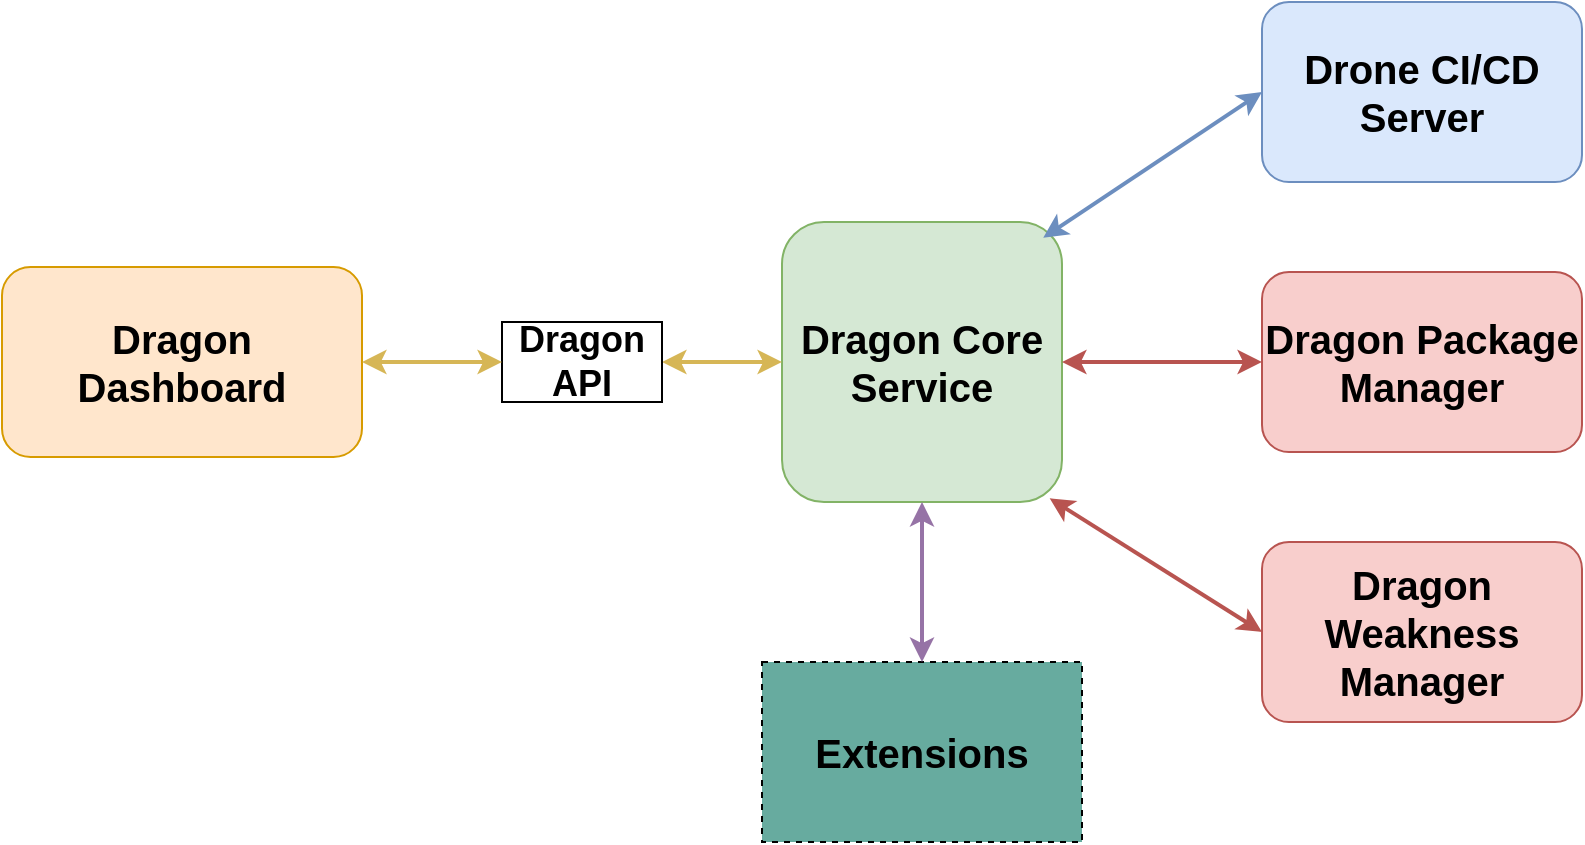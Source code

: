 <mxfile version="13.5.5" type="github">
  <diagram id="C5RBs43oDa-KdzZeNtuy" name="Page-1">
    <mxGraphModel dx="1865" dy="676" grid="1" gridSize="10" guides="1" tooltips="1" connect="1" arrows="1" fold="1" page="1" pageScale="1" pageWidth="827" pageHeight="1169" math="0" shadow="0">
      <root>
        <mxCell id="WIyWlLk6GJQsqaUBKTNV-0" />
        <mxCell id="WIyWlLk6GJQsqaUBKTNV-1" parent="WIyWlLk6GJQsqaUBKTNV-0" />
        <mxCell id="WIyWlLk6GJQsqaUBKTNV-11" value="Dragon Core Service" style="rounded=1;whiteSpace=wrap;html=1;fontSize=20;glass=0;strokeWidth=1;shadow=0;fillColor=#d5e8d4;strokeColor=#82b366;fontStyle=1" parent="WIyWlLk6GJQsqaUBKTNV-1" vertex="1">
          <mxGeometry x="330" y="260" width="140" height="140" as="geometry" />
        </mxCell>
        <mxCell id="JgMOYt_WV_tY0wUPM0YX-0" value="Drone CI/CD Server" style="rounded=1;whiteSpace=wrap;html=1;fontSize=20;fontStyle=1;fillColor=#dae8fc;strokeColor=#6c8ebf;" vertex="1" parent="WIyWlLk6GJQsqaUBKTNV-1">
          <mxGeometry x="570" y="150" width="160" height="90" as="geometry" />
        </mxCell>
        <mxCell id="JgMOYt_WV_tY0wUPM0YX-1" value="Dragon Package Manager" style="rounded=1;whiteSpace=wrap;html=1;fontStyle=1;fontSize=20;fillColor=#f8cecc;strokeColor=#b85450;" vertex="1" parent="WIyWlLk6GJQsqaUBKTNV-1">
          <mxGeometry x="570" y="285" width="160" height="90" as="geometry" />
        </mxCell>
        <mxCell id="JgMOYt_WV_tY0wUPM0YX-2" value="Dragon Dashboard" style="rounded=1;whiteSpace=wrap;html=1;fontSize=20;fontStyle=1;fillColor=#ffe6cc;strokeColor=#d79b00;" vertex="1" parent="WIyWlLk6GJQsqaUBKTNV-1">
          <mxGeometry x="-60" y="282.5" width="180" height="95" as="geometry" />
        </mxCell>
        <mxCell id="JgMOYt_WV_tY0wUPM0YX-3" value="Dragon Weakness Manager" style="rounded=1;whiteSpace=wrap;html=1;fontSize=20;fillColor=#f8cecc;strokeColor=#b85450;fontStyle=1" vertex="1" parent="WIyWlLk6GJQsqaUBKTNV-1">
          <mxGeometry x="570" y="420" width="160" height="90" as="geometry" />
        </mxCell>
        <mxCell id="JgMOYt_WV_tY0wUPM0YX-7" value="" style="endArrow=classic;startArrow=classic;html=1;entryX=0;entryY=0.5;entryDx=0;entryDy=0;exitX=1;exitY=0.5;exitDx=0;exitDy=0;strokeWidth=2;fillColor=#fff2cc;strokeColor=#d6b656;" edge="1" parent="WIyWlLk6GJQsqaUBKTNV-1" source="JgMOYt_WV_tY0wUPM0YX-12" target="WIyWlLk6GJQsqaUBKTNV-11">
          <mxGeometry width="50" height="50" relative="1" as="geometry">
            <mxPoint x="250" y="360" as="sourcePoint" />
            <mxPoint x="300" y="310" as="targetPoint" />
          </mxGeometry>
        </mxCell>
        <mxCell id="JgMOYt_WV_tY0wUPM0YX-12" value="Dragon API" style="rounded=0;whiteSpace=wrap;html=1;fontSize=18;fontStyle=1" vertex="1" parent="WIyWlLk6GJQsqaUBKTNV-1">
          <mxGeometry x="190" y="310" width="80" height="40" as="geometry" />
        </mxCell>
        <mxCell id="JgMOYt_WV_tY0wUPM0YX-13" value="" style="endArrow=classic;startArrow=classic;html=1;entryX=0;entryY=0.5;entryDx=0;entryDy=0;exitX=1;exitY=0.5;exitDx=0;exitDy=0;strokeWidth=2;fillColor=#fff2cc;strokeColor=#d6b656;" edge="1" parent="WIyWlLk6GJQsqaUBKTNV-1" source="JgMOYt_WV_tY0wUPM0YX-2" target="JgMOYt_WV_tY0wUPM0YX-12">
          <mxGeometry width="50" height="50" relative="1" as="geometry">
            <mxPoint x="120" y="330" as="sourcePoint" />
            <mxPoint x="330" y="330" as="targetPoint" />
          </mxGeometry>
        </mxCell>
        <mxCell id="JgMOYt_WV_tY0wUPM0YX-14" value="" style="endArrow=classic;startArrow=classic;html=1;strokeWidth=2;entryX=0;entryY=0.5;entryDx=0;entryDy=0;exitX=0.933;exitY=0.056;exitDx=0;exitDy=0;exitPerimeter=0;fillColor=#dae8fc;strokeColor=#6c8ebf;" edge="1" parent="WIyWlLk6GJQsqaUBKTNV-1" source="WIyWlLk6GJQsqaUBKTNV-11" target="JgMOYt_WV_tY0wUPM0YX-0">
          <mxGeometry width="50" height="50" relative="1" as="geometry">
            <mxPoint x="460" y="270" as="sourcePoint" />
            <mxPoint x="510" y="220" as="targetPoint" />
          </mxGeometry>
        </mxCell>
        <mxCell id="JgMOYt_WV_tY0wUPM0YX-15" value="" style="endArrow=classic;startArrow=classic;html=1;strokeWidth=2;exitX=1;exitY=0.5;exitDx=0;exitDy=0;entryX=0;entryY=0.5;entryDx=0;entryDy=0;fillColor=#f8cecc;strokeColor=#b85450;" edge="1" parent="WIyWlLk6GJQsqaUBKTNV-1" source="WIyWlLk6GJQsqaUBKTNV-11" target="JgMOYt_WV_tY0wUPM0YX-1">
          <mxGeometry width="50" height="50" relative="1" as="geometry">
            <mxPoint x="500" y="360" as="sourcePoint" />
            <mxPoint x="550" y="310" as="targetPoint" />
          </mxGeometry>
        </mxCell>
        <mxCell id="JgMOYt_WV_tY0wUPM0YX-16" value="" style="endArrow=classic;startArrow=classic;html=1;strokeWidth=2;exitX=0.956;exitY=0.987;exitDx=0;exitDy=0;exitPerimeter=0;entryX=0;entryY=0.5;entryDx=0;entryDy=0;fillColor=#f8cecc;strokeColor=#b85450;" edge="1" parent="WIyWlLk6GJQsqaUBKTNV-1" source="WIyWlLk6GJQsqaUBKTNV-11" target="JgMOYt_WV_tY0wUPM0YX-3">
          <mxGeometry width="50" height="50" relative="1" as="geometry">
            <mxPoint x="480" y="470" as="sourcePoint" />
            <mxPoint x="530" y="420" as="targetPoint" />
          </mxGeometry>
        </mxCell>
        <mxCell id="JgMOYt_WV_tY0wUPM0YX-17" value="Extensions" style="rounded=1;whiteSpace=wrap;html=1;fontSize=20;dashed=1;fillColor=#67AB9F;arcSize=0;fontStyle=1" vertex="1" parent="WIyWlLk6GJQsqaUBKTNV-1">
          <mxGeometry x="320" y="480" width="160" height="90" as="geometry" />
        </mxCell>
        <mxCell id="JgMOYt_WV_tY0wUPM0YX-18" value="" style="endArrow=classic;startArrow=classic;html=1;strokeWidth=2;fontSize=20;entryX=0.5;entryY=1;entryDx=0;entryDy=0;exitX=0.5;exitY=0;exitDx=0;exitDy=0;fillColor=#e1d5e7;strokeColor=#9673a6;" edge="1" parent="WIyWlLk6GJQsqaUBKTNV-1" source="JgMOYt_WV_tY0wUPM0YX-17" target="WIyWlLk6GJQsqaUBKTNV-11">
          <mxGeometry width="50" height="50" relative="1" as="geometry">
            <mxPoint x="370" y="450" as="sourcePoint" />
            <mxPoint x="420" y="400" as="targetPoint" />
          </mxGeometry>
        </mxCell>
      </root>
    </mxGraphModel>
  </diagram>
</mxfile>
